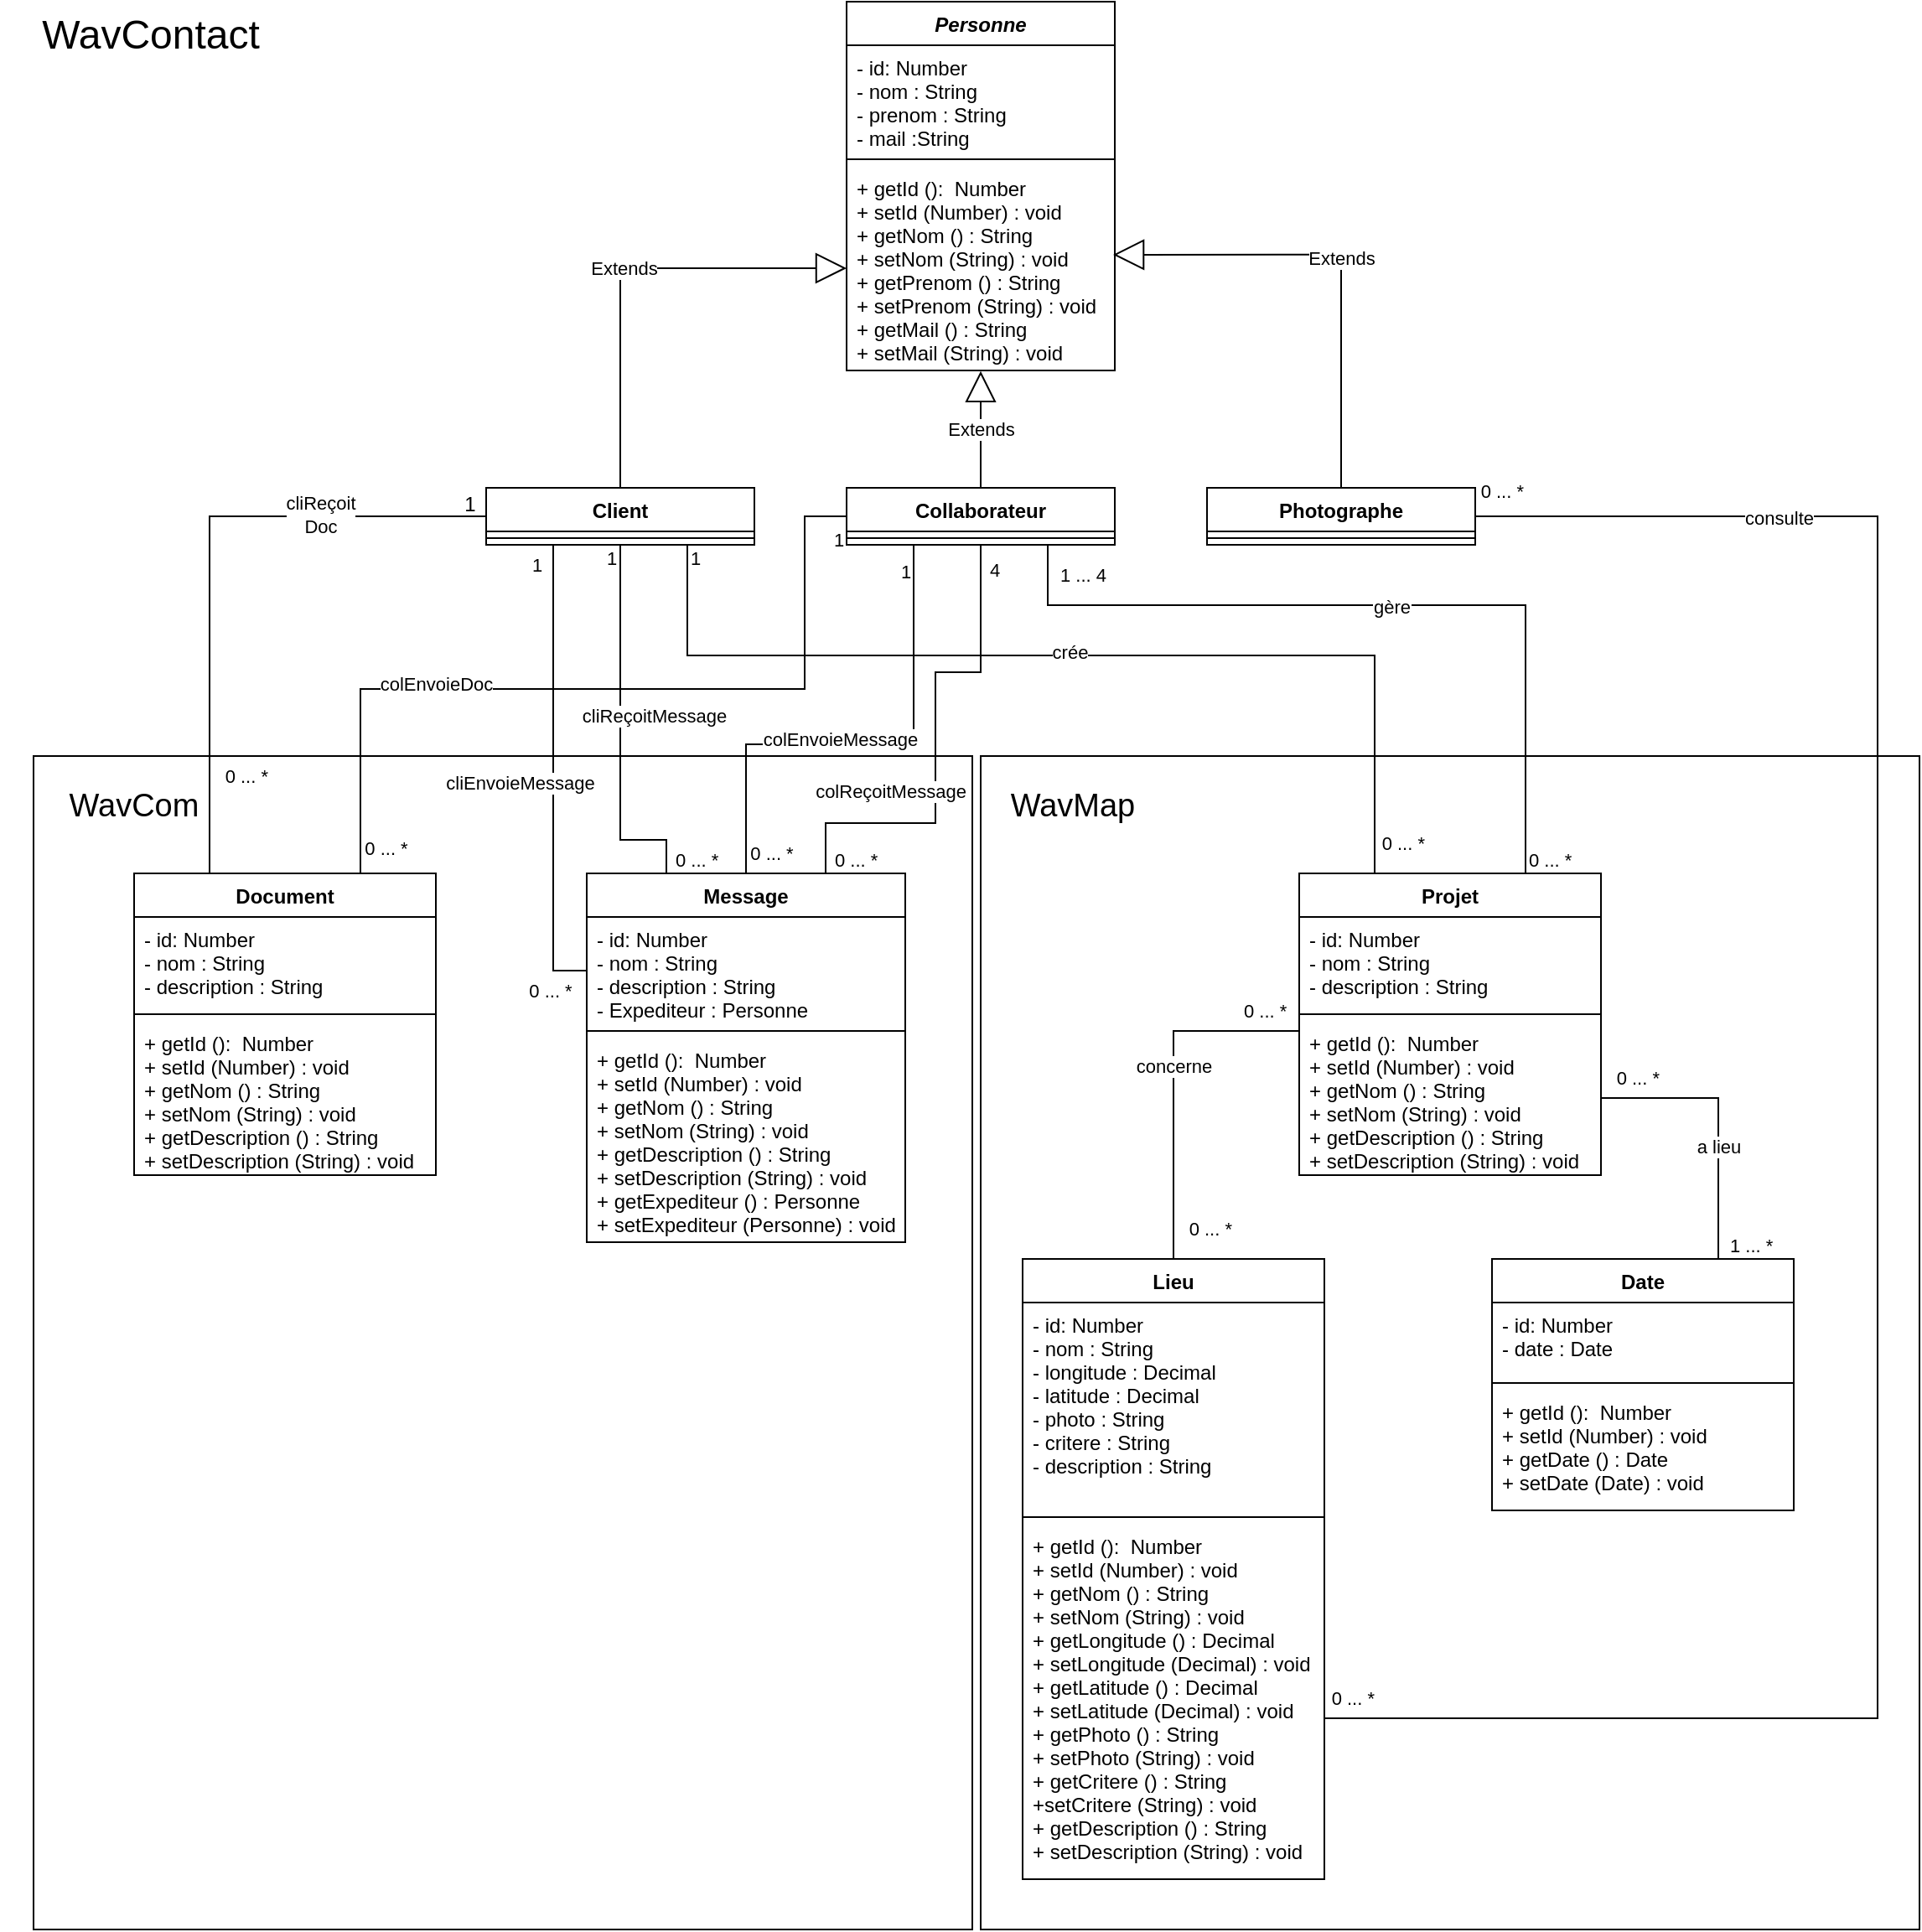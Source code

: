 <mxfile version="15.5.0" type="device"><diagram id="D-ZPbFm5kCAv-HBzowlL" name="Page-1"><mxGraphModel dx="1426" dy="867" grid="1" gridSize="10" guides="1" tooltips="1" connect="1" arrows="1" fold="1" page="1" pageScale="1" pageWidth="1169" pageHeight="1654" math="0" shadow="0"><root><mxCell id="0"/><mxCell id="1" parent="0"/><mxCell id="SEt0Nu8GCRH9RDk-5Gde-22" value="" style="rounded=0;whiteSpace=wrap;html=1;shadow=0;fillColor=none;" parent="1" vertex="1"><mxGeometry x="20" y="460" width="560" height="700" as="geometry"/></mxCell><mxCell id="SEt0Nu8GCRH9RDk-5Gde-23" value="" style="rounded=0;whiteSpace=wrap;html=1;shadow=0;fillColor=none;" parent="1" vertex="1"><mxGeometry x="585" y="460" width="560" height="700" as="geometry"/></mxCell><mxCell id="SEt0Nu8GCRH9RDk-5Gde-1" value="Personne" style="swimlane;fontStyle=3;align=center;verticalAlign=top;childLayout=stackLayout;horizontal=1;startSize=26;horizontalStack=0;resizeParent=1;resizeParentMax=0;resizeLast=0;collapsible=1;marginBottom=0;" parent="1" vertex="1"><mxGeometry x="505" y="10" width="160" height="220" as="geometry"/></mxCell><mxCell id="SEt0Nu8GCRH9RDk-5Gde-2" value="- id: Number&#10;- nom : String&#10;- prenom : String&#10;- mail :String" style="text;strokeColor=none;fillColor=none;align=left;verticalAlign=top;spacingLeft=4;spacingRight=4;overflow=hidden;rotatable=0;points=[[0,0.5],[1,0.5]];portConstraint=eastwest;" parent="SEt0Nu8GCRH9RDk-5Gde-1" vertex="1"><mxGeometry y="26" width="160" height="64" as="geometry"/></mxCell><mxCell id="SEt0Nu8GCRH9RDk-5Gde-3" value="" style="line;strokeWidth=1;fillColor=none;align=left;verticalAlign=middle;spacingTop=-1;spacingLeft=3;spacingRight=3;rotatable=0;labelPosition=right;points=[];portConstraint=eastwest;" parent="SEt0Nu8GCRH9RDk-5Gde-1" vertex="1"><mxGeometry y="90" width="160" height="8" as="geometry"/></mxCell><mxCell id="SEt0Nu8GCRH9RDk-5Gde-4" value="+ getId ():  Number&#10;+ setId (Number) : void&#10;+ getNom () : String&#10;+ setNom (String) : void&#10;+ getPrenom () : String&#10;+ setPrenom (String) : void&#10;+ getMail () : String&#10;+ setMail (String) : void" style="text;strokeColor=none;fillColor=none;align=left;verticalAlign=top;spacingLeft=4;spacingRight=4;overflow=hidden;rotatable=0;points=[[0,0.5],[1,0.5]];portConstraint=eastwest;" parent="SEt0Nu8GCRH9RDk-5Gde-1" vertex="1"><mxGeometry y="98" width="160" height="122" as="geometry"/></mxCell><mxCell id="SEt0Nu8GCRH9RDk-5Gde-5" value="Photographe" style="swimlane;fontStyle=1;align=center;verticalAlign=top;childLayout=stackLayout;horizontal=1;startSize=26;horizontalStack=0;resizeParent=1;resizeParentMax=0;resizeLast=0;collapsible=1;marginBottom=0;" parent="1" vertex="1"><mxGeometry x="720" y="300" width="160" height="34" as="geometry"/></mxCell><mxCell id="SEt0Nu8GCRH9RDk-5Gde-7" value="" style="line;strokeWidth=1;fillColor=none;align=left;verticalAlign=middle;spacingTop=-1;spacingLeft=3;spacingRight=3;rotatable=0;labelPosition=right;points=[];portConstraint=eastwest;" parent="SEt0Nu8GCRH9RDk-5Gde-5" vertex="1"><mxGeometry y="26" width="160" height="8" as="geometry"/></mxCell><mxCell id="SEt0Nu8GCRH9RDk-5Gde-9" value="Client" style="swimlane;fontStyle=1;align=center;verticalAlign=top;childLayout=stackLayout;horizontal=1;startSize=26;horizontalStack=0;resizeParent=1;resizeParentMax=0;resizeLast=0;collapsible=1;marginBottom=0;" parent="1" vertex="1"><mxGeometry x="290" y="300" width="160" height="34" as="geometry"/></mxCell><mxCell id="SEt0Nu8GCRH9RDk-5Gde-11" value="" style="line;strokeWidth=1;fillColor=none;align=left;verticalAlign=middle;spacingTop=-1;spacingLeft=3;spacingRight=3;rotatable=0;labelPosition=right;points=[];portConstraint=eastwest;" parent="SEt0Nu8GCRH9RDk-5Gde-9" vertex="1"><mxGeometry y="26" width="160" height="8" as="geometry"/></mxCell><mxCell id="SEt0Nu8GCRH9RDk-5Gde-13" value="Collaborateur&#10;" style="swimlane;fontStyle=1;align=center;verticalAlign=top;childLayout=stackLayout;horizontal=1;startSize=26;horizontalStack=0;resizeParent=1;resizeParentMax=0;resizeLast=0;collapsible=1;marginBottom=0;" parent="1" vertex="1"><mxGeometry x="505" y="300" width="160" height="34" as="geometry"/></mxCell><mxCell id="SEt0Nu8GCRH9RDk-5Gde-14" value="" style="line;strokeWidth=1;fillColor=none;align=left;verticalAlign=middle;spacingTop=-1;spacingLeft=3;spacingRight=3;rotatable=0;labelPosition=right;points=[];portConstraint=eastwest;" parent="SEt0Nu8GCRH9RDk-5Gde-13" vertex="1"><mxGeometry y="26" width="160" height="8" as="geometry"/></mxCell><mxCell id="SEt0Nu8GCRH9RDk-5Gde-16" value="Extends" style="endArrow=block;endSize=16;endFill=0;html=1;rounded=0;edgeStyle=orthogonalEdgeStyle;entryX=0.994;entryY=0.434;entryDx=0;entryDy=0;entryPerimeter=0;exitX=0.5;exitY=0;exitDx=0;exitDy=0;" parent="1" source="SEt0Nu8GCRH9RDk-5Gde-5" target="SEt0Nu8GCRH9RDk-5Gde-4" edge="1"><mxGeometry width="160" relative="1" as="geometry"><mxPoint x="790" y="90" as="sourcePoint"/><mxPoint x="1145" y="230" as="targetPoint"/></mxGeometry></mxCell><mxCell id="SEt0Nu8GCRH9RDk-5Gde-17" value="Extends" style="endArrow=block;endSize=16;endFill=0;html=1;rounded=0;edgeStyle=orthogonalEdgeStyle;exitX=0.5;exitY=0;exitDx=0;exitDy=0;entryX=0.498;entryY=1.003;entryDx=0;entryDy=0;entryPerimeter=0;" parent="1" source="SEt0Nu8GCRH9RDk-5Gde-13" target="SEt0Nu8GCRH9RDk-5Gde-4" edge="1"><mxGeometry width="160" relative="1" as="geometry"><mxPoint x="570" y="250" as="sourcePoint"/><mxPoint x="660" y="270" as="targetPoint"/><Array as="points"><mxPoint x="585" y="230"/></Array></mxGeometry></mxCell><mxCell id="SEt0Nu8GCRH9RDk-5Gde-18" value="Extends" style="endArrow=block;endSize=16;endFill=0;html=1;rounded=0;edgeStyle=orthogonalEdgeStyle;entryX=0;entryY=0.5;entryDx=0;entryDy=0;exitX=0.5;exitY=0;exitDx=0;exitDy=0;" parent="1" source="SEt0Nu8GCRH9RDk-5Gde-9" target="SEt0Nu8GCRH9RDk-5Gde-4" edge="1"><mxGeometry width="160" relative="1" as="geometry"><mxPoint x="430" y="260" as="sourcePoint"/><mxPoint x="425" y="280.0" as="targetPoint"/><Array as="points"><mxPoint x="370" y="169"/></Array></mxGeometry></mxCell><mxCell id="SEt0Nu8GCRH9RDk-5Gde-24" value="&lt;font style=&quot;font-size: 19px&quot;&gt;WavCom&lt;/font&gt;" style="text;html=1;strokeColor=none;fillColor=none;align=center;verticalAlign=middle;whiteSpace=wrap;rounded=0;shadow=0;fontColor=#000000;" parent="1" vertex="1"><mxGeometry x="20" y="480" width="120" height="20" as="geometry"/></mxCell><mxCell id="SEt0Nu8GCRH9RDk-5Gde-25" value="&lt;font style=&quot;font-size: 19px&quot;&gt;WavMap&lt;/font&gt;" style="text;html=1;strokeColor=none;fillColor=none;align=center;verticalAlign=middle;whiteSpace=wrap;rounded=0;shadow=0;fontColor=#000000;" parent="1" vertex="1"><mxGeometry x="585" y="480" width="110" height="20" as="geometry"/></mxCell><mxCell id="SEt0Nu8GCRH9RDk-5Gde-26" value="&lt;font style=&quot;font-size: 24px&quot;&gt;WavContact&lt;/font&gt;" style="text;html=1;strokeColor=none;fillColor=none;align=center;verticalAlign=middle;whiteSpace=wrap;rounded=0;shadow=0;fontColor=#000000;" parent="1" vertex="1"><mxGeometry y="20" width="180" height="20" as="geometry"/></mxCell><mxCell id="SEt0Nu8GCRH9RDk-5Gde-27" style="edgeStyle=orthogonalEdgeStyle;rounded=0;orthogonalLoop=1;jettySize=auto;html=1;exitX=0.5;exitY=1;exitDx=0;exitDy=0;fontColor=#000000;" parent="1" source="SEt0Nu8GCRH9RDk-5Gde-26" target="SEt0Nu8GCRH9RDk-5Gde-26" edge="1"><mxGeometry relative="1" as="geometry"/></mxCell><mxCell id="SEt0Nu8GCRH9RDk-5Gde-28" value="Projet" style="swimlane;fontStyle=1;align=center;verticalAlign=top;childLayout=stackLayout;horizontal=1;startSize=26;horizontalStack=0;resizeParent=1;resizeParentMax=0;resizeLast=0;collapsible=1;marginBottom=0;" parent="1" vertex="1"><mxGeometry x="775" y="530" width="180" height="180" as="geometry"><mxRectangle x="775" y="490" width="70" height="26" as="alternateBounds"/></mxGeometry></mxCell><mxCell id="SEt0Nu8GCRH9RDk-5Gde-29" value="- id: Number&#10;- nom : String&#10;- description : String" style="text;strokeColor=none;fillColor=none;align=left;verticalAlign=top;spacingLeft=4;spacingRight=4;overflow=hidden;rotatable=0;points=[[0,0.5],[1,0.5]];portConstraint=eastwest;" parent="SEt0Nu8GCRH9RDk-5Gde-28" vertex="1"><mxGeometry y="26" width="180" height="54" as="geometry"/></mxCell><mxCell id="SEt0Nu8GCRH9RDk-5Gde-30" value="" style="line;strokeWidth=1;fillColor=none;align=left;verticalAlign=middle;spacingTop=-1;spacingLeft=3;spacingRight=3;rotatable=0;labelPosition=right;points=[];portConstraint=eastwest;" parent="SEt0Nu8GCRH9RDk-5Gde-28" vertex="1"><mxGeometry y="80" width="180" height="8" as="geometry"/></mxCell><mxCell id="SEt0Nu8GCRH9RDk-5Gde-31" value="+ getId ():  Number&#10;+ setId (Number) : void&#10;+ getNom () : String&#10;+ setNom (String) : void&#10;+ getDescription () : String&#10;+ setDescription (String) : void" style="text;strokeColor=none;fillColor=none;align=left;verticalAlign=top;spacingLeft=4;spacingRight=4;overflow=hidden;rotatable=0;points=[[0,0.5],[1,0.5]];portConstraint=eastwest;" parent="SEt0Nu8GCRH9RDk-5Gde-28" vertex="1"><mxGeometry y="88" width="180" height="92" as="geometry"/></mxCell><mxCell id="SEt0Nu8GCRH9RDk-5Gde-39" value="" style="endArrow=none;html=1;edgeStyle=orthogonalEdgeStyle;rounded=0;fontColor=#000000;entryX=0.75;entryY=1;entryDx=0;entryDy=0;exitX=0.75;exitY=0;exitDx=0;exitDy=0;" parent="1" source="SEt0Nu8GCRH9RDk-5Gde-28" target="SEt0Nu8GCRH9RDk-5Gde-13" edge="1"><mxGeometry relative="1" as="geometry"><mxPoint x="560" y="490" as="sourcePoint"/><mxPoint x="720" y="490" as="targetPoint"/><Array as="points"><mxPoint x="910" y="370"/><mxPoint x="625" y="370"/></Array></mxGeometry></mxCell><mxCell id="SEt0Nu8GCRH9RDk-5Gde-40" value="0 ... *" style="edgeLabel;resizable=0;html=1;align=left;verticalAlign=bottom;" parent="SEt0Nu8GCRH9RDk-5Gde-39" connectable="0" vertex="1"><mxGeometry x="-1" relative="1" as="geometry"><mxPoint as="offset"/></mxGeometry></mxCell><mxCell id="SEt0Nu8GCRH9RDk-5Gde-41" value="1 ... 4" style="edgeLabel;resizable=0;html=1;align=right;verticalAlign=bottom;" parent="SEt0Nu8GCRH9RDk-5Gde-39" connectable="0" vertex="1"><mxGeometry x="1" relative="1" as="geometry"><mxPoint x="35" y="26" as="offset"/></mxGeometry></mxCell><mxCell id="SEt0Nu8GCRH9RDk-5Gde-87" value="gère" style="edgeLabel;html=1;align=center;verticalAlign=middle;resizable=0;points=[];fontColor=#000000;" parent="SEt0Nu8GCRH9RDk-5Gde-39" vertex="1" connectable="0"><mxGeometry x="-0.003" y="1" relative="1" as="geometry"><mxPoint as="offset"/></mxGeometry></mxCell><mxCell id="SEt0Nu8GCRH9RDk-5Gde-42" value="" style="endArrow=none;html=1;edgeStyle=orthogonalEdgeStyle;rounded=0;fontColor=#000000;entryX=0.75;entryY=1;entryDx=0;entryDy=0;exitX=0.25;exitY=0;exitDx=0;exitDy=0;" parent="1" source="SEt0Nu8GCRH9RDk-5Gde-28" target="SEt0Nu8GCRH9RDk-5Gde-9" edge="1"><mxGeometry relative="1" as="geometry"><mxPoint x="585" y="420" as="sourcePoint"/><mxPoint x="380.0" y="420" as="targetPoint"/><Array as="points"><mxPoint x="820" y="400"/><mxPoint x="410" y="400"/></Array></mxGeometry></mxCell><mxCell id="SEt0Nu8GCRH9RDk-5Gde-43" value="1" style="edgeLabel;resizable=0;html=1;align=left;verticalAlign=bottom;" parent="SEt0Nu8GCRH9RDk-5Gde-42" connectable="0" vertex="1"><mxGeometry x="-1" relative="1" as="geometry"><mxPoint x="-410" y="-180" as="offset"/></mxGeometry></mxCell><mxCell id="SEt0Nu8GCRH9RDk-5Gde-44" value="0 ... *" style="edgeLabel;resizable=0;html=1;align=right;verticalAlign=bottom;" parent="SEt0Nu8GCRH9RDk-5Gde-42" connectable="0" vertex="1"><mxGeometry x="1" relative="1" as="geometry"><mxPoint x="440" y="186" as="offset"/></mxGeometry></mxCell><mxCell id="SEt0Nu8GCRH9RDk-5Gde-86" value="crée" style="edgeLabel;html=1;align=center;verticalAlign=middle;resizable=0;points=[];fontColor=#000000;" parent="SEt0Nu8GCRH9RDk-5Gde-42" vertex="1" connectable="0"><mxGeometry x="0.031" y="-2" relative="1" as="geometry"><mxPoint as="offset"/></mxGeometry></mxCell><mxCell id="SEt0Nu8GCRH9RDk-5Gde-48" value="Lieu" style="swimlane;fontStyle=1;align=center;verticalAlign=top;childLayout=stackLayout;horizontal=1;startSize=26;horizontalStack=0;resizeParent=1;resizeParentMax=0;resizeLast=0;collapsible=1;marginBottom=0;" parent="1" vertex="1"><mxGeometry x="610" y="760" width="180" height="370" as="geometry"/></mxCell><mxCell id="SEt0Nu8GCRH9RDk-5Gde-49" value="- id: Number&#10;- nom : String&#10;- longitude : Decimal &#10;- latitude : Decimal&#10;- photo : String&#10;- critere : String&#10;- description : String" style="text;strokeColor=none;fillColor=none;align=left;verticalAlign=top;spacingLeft=4;spacingRight=4;overflow=hidden;rotatable=0;points=[[0,0.5],[1,0.5]];portConstraint=eastwest;" parent="SEt0Nu8GCRH9RDk-5Gde-48" vertex="1"><mxGeometry y="26" width="180" height="124" as="geometry"/></mxCell><mxCell id="SEt0Nu8GCRH9RDk-5Gde-50" value="" style="line;strokeWidth=1;fillColor=none;align=left;verticalAlign=middle;spacingTop=-1;spacingLeft=3;spacingRight=3;rotatable=0;labelPosition=right;points=[];portConstraint=eastwest;" parent="SEt0Nu8GCRH9RDk-5Gde-48" vertex="1"><mxGeometry y="150" width="180" height="8" as="geometry"/></mxCell><mxCell id="SEt0Nu8GCRH9RDk-5Gde-51" value="+ getId ():  Number&#10;+ setId (Number) : void&#10;+ getNom () : String&#10;+ setNom (String) : void&#10;+ getLongitude () : Decimal&#10;+ setLongitude (Decimal) : void&#10;+ getLatitude () : Decimal&#10;+ setLatitude (Decimal) : void&#10;+ getPhoto () : String&#10;+ setPhoto (String) : void&#10;+ getCritere () : String&#10;+setCritere (String) : void&#10;+ getDescription () : String&#10;+ setDescription (String) : void" style="text;strokeColor=none;fillColor=none;align=left;verticalAlign=top;spacingLeft=4;spacingRight=4;overflow=hidden;rotatable=0;points=[[0,0.5],[1,0.5]];portConstraint=eastwest;" parent="SEt0Nu8GCRH9RDk-5Gde-48" vertex="1"><mxGeometry y="158" width="180" height="212" as="geometry"/></mxCell><mxCell id="SEt0Nu8GCRH9RDk-5Gde-53" value="" style="endArrow=none;html=1;edgeStyle=orthogonalEdgeStyle;rounded=0;fontColor=#000000;entryX=0.5;entryY=0;entryDx=0;entryDy=0;exitX=0;exitY=0.5;exitDx=0;exitDy=0;" parent="1" source="SEt0Nu8GCRH9RDk-5Gde-31" target="SEt0Nu8GCRH9RDk-5Gde-48" edge="1"><mxGeometry relative="1" as="geometry"><mxPoint x="830" y="500" as="sourcePoint"/><mxPoint x="595" y="388" as="targetPoint"/><Array as="points"><mxPoint x="700" y="624"/></Array></mxGeometry></mxCell><mxCell id="SEt0Nu8GCRH9RDk-5Gde-54" value="0 ... *" style="edgeLabel;resizable=0;html=1;align=left;verticalAlign=bottom;" parent="SEt0Nu8GCRH9RDk-5Gde-53" connectable="0" vertex="1"><mxGeometry x="-1" relative="1" as="geometry"><mxPoint x="-35" y="-44" as="offset"/></mxGeometry></mxCell><mxCell id="SEt0Nu8GCRH9RDk-5Gde-55" value="0 ... *" style="edgeLabel;resizable=0;html=1;align=right;verticalAlign=bottom;" parent="SEt0Nu8GCRH9RDk-5Gde-53" connectable="0" vertex="1"><mxGeometry x="1" relative="1" as="geometry"><mxPoint x="35" y="-10" as="offset"/></mxGeometry></mxCell><mxCell id="SEt0Nu8GCRH9RDk-5Gde-88" value="concerne" style="edgeLabel;html=1;align=center;verticalAlign=middle;resizable=0;points=[];fontColor=#000000;" parent="SEt0Nu8GCRH9RDk-5Gde-53" vertex="1" connectable="0"><mxGeometry x="0.081" relative="1" as="geometry"><mxPoint as="offset"/></mxGeometry></mxCell><mxCell id="SEt0Nu8GCRH9RDk-5Gde-57" value="Date" style="swimlane;fontStyle=1;align=center;verticalAlign=top;childLayout=stackLayout;horizontal=1;startSize=26;horizontalStack=0;resizeParent=1;resizeParentMax=0;resizeLast=0;collapsible=1;marginBottom=0;" parent="1" vertex="1"><mxGeometry x="890" y="760" width="180" height="150" as="geometry"/></mxCell><mxCell id="SEt0Nu8GCRH9RDk-5Gde-58" value="- id: Number&#10;- date : Date" style="text;strokeColor=none;fillColor=none;align=left;verticalAlign=top;spacingLeft=4;spacingRight=4;overflow=hidden;rotatable=0;points=[[0,0.5],[1,0.5]];portConstraint=eastwest;" parent="SEt0Nu8GCRH9RDk-5Gde-57" vertex="1"><mxGeometry y="26" width="180" height="44" as="geometry"/></mxCell><mxCell id="SEt0Nu8GCRH9RDk-5Gde-59" value="" style="line;strokeWidth=1;fillColor=none;align=left;verticalAlign=middle;spacingTop=-1;spacingLeft=3;spacingRight=3;rotatable=0;labelPosition=right;points=[];portConstraint=eastwest;" parent="SEt0Nu8GCRH9RDk-5Gde-57" vertex="1"><mxGeometry y="70" width="180" height="8" as="geometry"/></mxCell><mxCell id="SEt0Nu8GCRH9RDk-5Gde-60" value="+ getId ():  Number&#10;+ setId (Number) : void&#10;+ getDate () : Date&#10;+ setDate (Date) : void" style="text;strokeColor=none;fillColor=none;align=left;verticalAlign=top;spacingLeft=4;spacingRight=4;overflow=hidden;rotatable=0;points=[[0,0.5],[1,0.5]];portConstraint=eastwest;" parent="SEt0Nu8GCRH9RDk-5Gde-57" vertex="1"><mxGeometry y="78" width="180" height="72" as="geometry"/></mxCell><mxCell id="SEt0Nu8GCRH9RDk-5Gde-61" value="" style="endArrow=none;html=1;edgeStyle=orthogonalEdgeStyle;rounded=0;fontColor=#000000;entryX=1;entryY=0.5;entryDx=0;entryDy=0;exitX=0.75;exitY=0;exitDx=0;exitDy=0;" parent="1" source="SEt0Nu8GCRH9RDk-5Gde-57" target="SEt0Nu8GCRH9RDk-5Gde-31" edge="1"><mxGeometry relative="1" as="geometry"><mxPoint x="785" y="634" as="sourcePoint"/><mxPoint x="710" y="770" as="targetPoint"/><Array as="points"><mxPoint x="1025" y="664"/></Array></mxGeometry></mxCell><mxCell id="SEt0Nu8GCRH9RDk-5Gde-62" value="1 ... *" style="edgeLabel;resizable=0;html=1;align=left;verticalAlign=bottom;" parent="SEt0Nu8GCRH9RDk-5Gde-61" connectable="0" vertex="1"><mxGeometry x="-1" relative="1" as="geometry"><mxPoint x="5" as="offset"/></mxGeometry></mxCell><mxCell id="SEt0Nu8GCRH9RDk-5Gde-63" value="0 ... *" style="edgeLabel;resizable=0;html=1;align=right;verticalAlign=bottom;" parent="SEt0Nu8GCRH9RDk-5Gde-61" connectable="0" vertex="1"><mxGeometry x="1" relative="1" as="geometry"><mxPoint x="35" y="-4" as="offset"/></mxGeometry></mxCell><mxCell id="SEt0Nu8GCRH9RDk-5Gde-89" value="a lieu" style="edgeLabel;html=1;align=center;verticalAlign=middle;resizable=0;points=[];fontColor=#000000;" parent="SEt0Nu8GCRH9RDk-5Gde-61" vertex="1" connectable="0"><mxGeometry x="-0.466" relative="1" as="geometry"><mxPoint y="-23" as="offset"/></mxGeometry></mxCell><mxCell id="SEt0Nu8GCRH9RDk-5Gde-66" value="Document" style="swimlane;fontStyle=1;align=center;verticalAlign=top;childLayout=stackLayout;horizontal=1;startSize=26;horizontalStack=0;resizeParent=1;resizeParentMax=0;resizeLast=0;collapsible=1;marginBottom=0;" parent="1" vertex="1"><mxGeometry x="80" y="530" width="180" height="180" as="geometry"/></mxCell><mxCell id="SEt0Nu8GCRH9RDk-5Gde-67" value="- id: Number&#10;- nom : String&#10;- description : String" style="text;strokeColor=none;fillColor=none;align=left;verticalAlign=top;spacingLeft=4;spacingRight=4;overflow=hidden;rotatable=0;points=[[0,0.5],[1,0.5]];portConstraint=eastwest;" parent="SEt0Nu8GCRH9RDk-5Gde-66" vertex="1"><mxGeometry y="26" width="180" height="54" as="geometry"/></mxCell><mxCell id="SEt0Nu8GCRH9RDk-5Gde-68" value="" style="line;strokeWidth=1;fillColor=none;align=left;verticalAlign=middle;spacingTop=-1;spacingLeft=3;spacingRight=3;rotatable=0;labelPosition=right;points=[];portConstraint=eastwest;" parent="SEt0Nu8GCRH9RDk-5Gde-66" vertex="1"><mxGeometry y="80" width="180" height="8" as="geometry"/></mxCell><mxCell id="SEt0Nu8GCRH9RDk-5Gde-69" value="+ getId ():  Number&#10;+ setId (Number) : void&#10;+ getNom () : String&#10;+ setNom (String) : void&#10;+ getDescription () : String&#10;+ setDescription (String) : void" style="text;strokeColor=none;fillColor=none;align=left;verticalAlign=top;spacingLeft=4;spacingRight=4;overflow=hidden;rotatable=0;points=[[0,0.5],[1,0.5]];portConstraint=eastwest;" parent="SEt0Nu8GCRH9RDk-5Gde-66" vertex="1"><mxGeometry y="88" width="180" height="92" as="geometry"/></mxCell><mxCell id="SEt0Nu8GCRH9RDk-5Gde-70" value="Message" style="swimlane;fontStyle=1;align=center;verticalAlign=top;childLayout=stackLayout;horizontal=1;startSize=26;horizontalStack=0;resizeParent=1;resizeParentMax=0;resizeLast=0;collapsible=1;marginBottom=0;" parent="1" vertex="1"><mxGeometry x="350" y="530" width="190" height="220" as="geometry"/></mxCell><mxCell id="SEt0Nu8GCRH9RDk-5Gde-71" value="- id: Number&#10;- nom : String&#10;- description : String&#10;- Expediteur : Personne" style="text;strokeColor=none;fillColor=none;align=left;verticalAlign=top;spacingLeft=4;spacingRight=4;overflow=hidden;rotatable=0;points=[[0,0.5],[1,0.5]];portConstraint=eastwest;" parent="SEt0Nu8GCRH9RDk-5Gde-70" vertex="1"><mxGeometry y="26" width="190" height="64" as="geometry"/></mxCell><mxCell id="SEt0Nu8GCRH9RDk-5Gde-72" value="" style="line;strokeWidth=1;fillColor=none;align=left;verticalAlign=middle;spacingTop=-1;spacingLeft=3;spacingRight=3;rotatable=0;labelPosition=right;points=[];portConstraint=eastwest;" parent="SEt0Nu8GCRH9RDk-5Gde-70" vertex="1"><mxGeometry y="90" width="190" height="8" as="geometry"/></mxCell><mxCell id="SEt0Nu8GCRH9RDk-5Gde-73" value="+ getId ():  Number&#10;+ setId (Number) : void&#10;+ getNom () : String&#10;+ setNom (String) : void&#10;+ getDescription () : String&#10;+ setDescription (String) : void&#10;+ getExpediteur () : Personne&#10;+ setExpediteur (Personne) : void" style="text;strokeColor=none;fillColor=none;align=left;verticalAlign=top;spacingLeft=4;spacingRight=4;overflow=hidden;rotatable=0;points=[[0,0.5],[1,0.5]];portConstraint=eastwest;" parent="SEt0Nu8GCRH9RDk-5Gde-70" vertex="1"><mxGeometry y="98" width="190" height="122" as="geometry"/></mxCell><mxCell id="SEt0Nu8GCRH9RDk-5Gde-77" value="" style="endArrow=none;html=1;edgeStyle=orthogonalEdgeStyle;rounded=0;fontColor=#000000;entryX=0;entryY=0.5;entryDx=0;entryDy=0;exitX=0.25;exitY=0;exitDx=0;exitDy=0;" parent="1" source="SEt0Nu8GCRH9RDk-5Gde-66" target="SEt0Nu8GCRH9RDk-5Gde-9" edge="1"><mxGeometry relative="1" as="geometry"><mxPoint x="830" y="500" as="sourcePoint"/><mxPoint x="420" y="394" as="targetPoint"/><Array as="points"><mxPoint x="125" y="317"/></Array></mxGeometry></mxCell><mxCell id="SEt0Nu8GCRH9RDk-5Gde-79" value="0 ... *" style="edgeLabel;resizable=0;html=1;align=right;verticalAlign=bottom;" parent="SEt0Nu8GCRH9RDk-5Gde-77" connectable="0" vertex="1"><mxGeometry x="1" relative="1" as="geometry"><mxPoint x="-130" y="163" as="offset"/></mxGeometry></mxCell><mxCell id="SEt0Nu8GCRH9RDk-5Gde-90" value="cliReçoit&lt;br&gt;Doc" style="edgeLabel;html=1;align=center;verticalAlign=middle;resizable=0;points=[];fontColor=#000000;" parent="SEt0Nu8GCRH9RDk-5Gde-77" vertex="1" connectable="0"><mxGeometry x="0.769" y="1" relative="1" as="geometry"><mxPoint x="-56" as="offset"/></mxGeometry></mxCell><mxCell id="SEt0Nu8GCRH9RDk-5Gde-81" value="1" style="text;html=1;align=center;verticalAlign=middle;resizable=0;points=[];autosize=1;strokeColor=none;fontColor=#000000;" parent="1" vertex="1"><mxGeometry x="270" y="300" width="20" height="20" as="geometry"/></mxCell><mxCell id="SEt0Nu8GCRH9RDk-5Gde-82" value="" style="endArrow=none;html=1;edgeStyle=orthogonalEdgeStyle;rounded=0;fontColor=#000000;entryX=0;entryY=0.5;entryDx=0;entryDy=0;exitX=0.75;exitY=0;exitDx=0;exitDy=0;" parent="1" source="SEt0Nu8GCRH9RDk-5Gde-66" target="SEt0Nu8GCRH9RDk-5Gde-13" edge="1"><mxGeometry relative="1" as="geometry"><mxPoint x="370" y="563" as="sourcePoint"/><mxPoint x="485" y="410" as="targetPoint"/><Array as="points"><mxPoint x="215" y="420"/><mxPoint x="480" y="420"/><mxPoint x="480" y="317"/></Array></mxGeometry></mxCell><mxCell id="SEt0Nu8GCRH9RDk-5Gde-85" value="colEnvoieDoc" style="edgeLabel;html=1;align=center;verticalAlign=middle;resizable=0;points=[];fontColor=#000000;" parent="SEt0Nu8GCRH9RDk-5Gde-82" vertex="1" connectable="0"><mxGeometry x="-0.018" y="3" relative="1" as="geometry"><mxPoint x="-92" as="offset"/></mxGeometry></mxCell><mxCell id="SEt0Nu8GCRH9RDk-5Gde-91" value="0 ... *" style="edgeLabel;html=1;align=center;verticalAlign=middle;resizable=0;points=[];fontColor=#000000;" parent="SEt0Nu8GCRH9RDk-5Gde-82" vertex="1" connectable="0"><mxGeometry x="-0.908" relative="1" as="geometry"><mxPoint x="15" y="8" as="offset"/></mxGeometry></mxCell><mxCell id="SEt0Nu8GCRH9RDk-5Gde-92" value="1" style="edgeLabel;html=1;align=center;verticalAlign=middle;resizable=0;points=[];fontColor=#000000;" parent="SEt0Nu8GCRH9RDk-5Gde-82" vertex="1" connectable="0"><mxGeometry x="0.791" relative="1" as="geometry"><mxPoint x="20" y="-14" as="offset"/></mxGeometry></mxCell><mxCell id="SEt0Nu8GCRH9RDk-5Gde-93" value="" style="endArrow=none;html=1;edgeStyle=orthogonalEdgeStyle;rounded=0;fontColor=#000000;entryX=0.25;entryY=1;entryDx=0;entryDy=0;exitX=0;exitY=0.5;exitDx=0;exitDy=0;" parent="1" source="SEt0Nu8GCRH9RDk-5Gde-71" target="SEt0Nu8GCRH9RDk-5Gde-9" edge="1"><mxGeometry relative="1" as="geometry"><mxPoint x="225" y="540" as="sourcePoint"/><mxPoint x="515" y="377" as="targetPoint"/><Array as="points"><mxPoint x="330" y="588"/></Array></mxGeometry></mxCell><mxCell id="SEt0Nu8GCRH9RDk-5Gde-94" value="1" style="edgeLabel;resizable=0;html=1;align=left;verticalAlign=bottom;" parent="SEt0Nu8GCRH9RDk-5Gde-93" connectable="0" vertex="1"><mxGeometry x="-1" relative="1" as="geometry"><mxPoint x="10" y="-238" as="offset"/></mxGeometry></mxCell><mxCell id="SEt0Nu8GCRH9RDk-5Gde-95" value="cliEnvoieMessage" style="edgeLabel;html=1;align=center;verticalAlign=middle;resizable=0;points=[];fontColor=#000000;" parent="SEt0Nu8GCRH9RDk-5Gde-93" vertex="1" connectable="0"><mxGeometry x="-0.018" y="3" relative="1" as="geometry"><mxPoint x="-17" y="2" as="offset"/></mxGeometry></mxCell><mxCell id="SEt0Nu8GCRH9RDk-5Gde-96" value="0 ... *" style="edgeLabel;html=1;align=center;verticalAlign=middle;resizable=0;points=[];fontColor=#000000;" parent="SEt0Nu8GCRH9RDk-5Gde-93" vertex="1" connectable="0"><mxGeometry x="-0.908" relative="1" as="geometry"><mxPoint x="-10" y="12" as="offset"/></mxGeometry></mxCell><mxCell id="SEt0Nu8GCRH9RDk-5Gde-97" value="1" style="edgeLabel;html=1;align=center;verticalAlign=middle;resizable=0;points=[];fontColor=#000000;" parent="SEt0Nu8GCRH9RDk-5Gde-93" vertex="1" connectable="0"><mxGeometry x="0.791" relative="1" as="geometry"><mxPoint x="-10" y="-17" as="offset"/></mxGeometry></mxCell><mxCell id="SEt0Nu8GCRH9RDk-5Gde-98" value="" style="endArrow=none;html=1;edgeStyle=orthogonalEdgeStyle;rounded=0;fontColor=#000000;entryX=0.5;entryY=1;entryDx=0;entryDy=0;exitX=0.25;exitY=0;exitDx=0;exitDy=0;" parent="1" source="SEt0Nu8GCRH9RDk-5Gde-70" target="SEt0Nu8GCRH9RDk-5Gde-9" edge="1"><mxGeometry relative="1" as="geometry"><mxPoint x="135" y="540" as="sourcePoint"/><mxPoint x="300" y="377" as="targetPoint"/><Array as="points"><mxPoint x="398" y="510"/><mxPoint x="370" y="510"/></Array></mxGeometry></mxCell><mxCell id="SEt0Nu8GCRH9RDk-5Gde-99" value="0 ... *" style="edgeLabel;resizable=0;html=1;align=left;verticalAlign=bottom;" parent="SEt0Nu8GCRH9RDk-5Gde-98" connectable="0" vertex="1"><mxGeometry x="-1" relative="1" as="geometry"><mxPoint x="3" as="offset"/></mxGeometry></mxCell><mxCell id="SEt0Nu8GCRH9RDk-5Gde-101" value="cliReçoitMessage" style="edgeLabel;html=1;align=center;verticalAlign=middle;resizable=0;points=[];fontColor=#000000;" parent="SEt0Nu8GCRH9RDk-5Gde-98" vertex="1" connectable="0"><mxGeometry x="0.769" y="1" relative="1" as="geometry"><mxPoint x="21" y="76" as="offset"/></mxGeometry></mxCell><mxCell id="SEt0Nu8GCRH9RDk-5Gde-103" value="" style="endArrow=none;html=1;edgeStyle=orthogonalEdgeStyle;rounded=0;fontColor=#000000;entryX=0.25;entryY=1;entryDx=0;entryDy=0;exitX=0.5;exitY=0;exitDx=0;exitDy=0;" parent="1" source="SEt0Nu8GCRH9RDk-5Gde-70" target="SEt0Nu8GCRH9RDk-5Gde-13" edge="1"><mxGeometry relative="1" as="geometry"><mxPoint x="270" y="563" as="sourcePoint"/><mxPoint x="560" y="400" as="targetPoint"/><Array as="points"><mxPoint x="445" y="453"/><mxPoint x="545" y="453"/></Array></mxGeometry></mxCell><mxCell id="SEt0Nu8GCRH9RDk-5Gde-104" value="colEnvoieMessage" style="edgeLabel;html=1;align=center;verticalAlign=middle;resizable=0;points=[];fontColor=#000000;" parent="SEt0Nu8GCRH9RDk-5Gde-103" vertex="1" connectable="0"><mxGeometry x="-0.018" y="3" relative="1" as="geometry"><mxPoint x="-13" as="offset"/></mxGeometry></mxCell><mxCell id="SEt0Nu8GCRH9RDk-5Gde-105" value="0 ... *" style="edgeLabel;html=1;align=center;verticalAlign=middle;resizable=0;points=[];fontColor=#000000;" parent="SEt0Nu8GCRH9RDk-5Gde-103" vertex="1" connectable="0"><mxGeometry x="-0.908" relative="1" as="geometry"><mxPoint x="15" y="1" as="offset"/></mxGeometry></mxCell><mxCell id="SEt0Nu8GCRH9RDk-5Gde-106" value="1" style="edgeLabel;html=1;align=center;verticalAlign=middle;resizable=0;points=[];fontColor=#000000;" parent="SEt0Nu8GCRH9RDk-5Gde-103" vertex="1" connectable="0"><mxGeometry x="0.791" relative="1" as="geometry"><mxPoint x="-5" y="-15" as="offset"/></mxGeometry></mxCell><mxCell id="SEt0Nu8GCRH9RDk-5Gde-107" value="" style="endArrow=none;html=1;edgeStyle=orthogonalEdgeStyle;rounded=0;fontColor=#000000;entryX=0.5;entryY=1;entryDx=0;entryDy=0;exitX=0.75;exitY=0;exitDx=0;exitDy=0;" parent="1" source="SEt0Nu8GCRH9RDk-5Gde-70" target="SEt0Nu8GCRH9RDk-5Gde-13" edge="1"><mxGeometry relative="1" as="geometry"><mxPoint x="585" y="540" as="sourcePoint"/><mxPoint x="557.5" y="394" as="targetPoint"/><Array as="points"><mxPoint x="493" y="500"/><mxPoint x="558" y="500"/><mxPoint x="558" y="410"/><mxPoint x="585" y="410"/></Array></mxGeometry></mxCell><mxCell id="SEt0Nu8GCRH9RDk-5Gde-108" value="0 ... *" style="edgeLabel;resizable=0;html=1;align=left;verticalAlign=bottom;" parent="SEt0Nu8GCRH9RDk-5Gde-107" connectable="0" vertex="1"><mxGeometry x="-1" relative="1" as="geometry"><mxPoint x="3" as="offset"/></mxGeometry></mxCell><mxCell id="SEt0Nu8GCRH9RDk-5Gde-109" value="colReçoitMessage" style="edgeLabel;html=1;align=center;verticalAlign=middle;resizable=0;points=[];fontColor=#000000;" parent="SEt0Nu8GCRH9RDk-5Gde-107" vertex="1" connectable="0"><mxGeometry x="0.769" y="1" relative="1" as="geometry"><mxPoint x="-53" y="113" as="offset"/></mxGeometry></mxCell><mxCell id="SEt0Nu8GCRH9RDk-5Gde-117" value="4" style="edgeLabel;html=1;align=center;verticalAlign=middle;resizable=0;points=[];fontColor=#000000;" parent="1" vertex="1" connectable="0"><mxGeometry x="600.0" y="350.167" as="geometry"><mxPoint x="-7" y="-1" as="offset"/></mxGeometry></mxCell><mxCell id="SEt0Nu8GCRH9RDk-5Gde-118" value="" style="endArrow=none;html=1;edgeStyle=orthogonalEdgeStyle;rounded=0;fontColor=#000000;entryX=1;entryY=0.5;entryDx=0;entryDy=0;exitX=1;exitY=0.5;exitDx=0;exitDy=0;" parent="1" source="SEt0Nu8GCRH9RDk-5Gde-51" target="SEt0Nu8GCRH9RDk-5Gde-5" edge="1"><mxGeometry relative="1" as="geometry"><mxPoint x="1004" y="400.17" as="sourcePoint"/><mxPoint x="1169" y="237.17" as="targetPoint"/><Array as="points"><mxPoint x="1120" y="1034"/><mxPoint x="1120" y="317"/></Array></mxGeometry></mxCell><mxCell id="SEt0Nu8GCRH9RDk-5Gde-119" value="0 ... *" style="edgeLabel;resizable=0;html=1;align=right;verticalAlign=bottom;" parent="SEt0Nu8GCRH9RDk-5Gde-118" connectable="0" vertex="1"><mxGeometry x="1" relative="1" as="geometry"><mxPoint x="-60" y="713" as="offset"/></mxGeometry></mxCell><mxCell id="SEt0Nu8GCRH9RDk-5Gde-120" value="consulte" style="edgeLabel;html=1;align=center;verticalAlign=middle;resizable=0;points=[];fontColor=#000000;" parent="SEt0Nu8GCRH9RDk-5Gde-118" vertex="1" connectable="0"><mxGeometry x="0.769" y="1" relative="1" as="geometry"><mxPoint x="31" as="offset"/></mxGeometry></mxCell><mxCell id="SEt0Nu8GCRH9RDk-5Gde-121" value="0 ... *" style="edgeLabel;resizable=0;html=1;align=right;verticalAlign=bottom;" parent="1" connectable="0" vertex="1"><mxGeometry x="909.997" y="310.0" as="geometry"/></mxCell></root></mxGraphModel></diagram></mxfile>